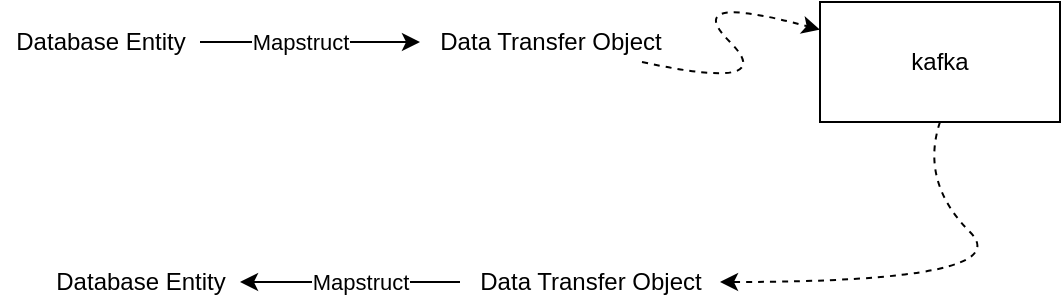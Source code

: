 <mxfile version="13.11.0" type="github">
  <diagram id="Hr9EdEMMl5SKkqf4CS81" name="Page-1">
    <mxGraphModel dx="1364" dy="806" grid="1" gridSize="10" guides="1" tooltips="1" connect="1" arrows="1" fold="1" page="1" pageScale="1" pageWidth="827" pageHeight="1169" math="0" shadow="0">
      <root>
        <mxCell id="0" />
        <mxCell id="1" parent="0" />
        <mxCell id="Ldq6iwnSZ9Qf4cn9WtAT-2" value="Database Entity" style="text;html=1;align=center;verticalAlign=middle;resizable=0;points=[];autosize=1;" vertex="1" parent="1">
          <mxGeometry x="90" y="90" width="100" height="20" as="geometry" />
        </mxCell>
        <mxCell id="Ldq6iwnSZ9Qf4cn9WtAT-3" value="Data Transfer Object&lt;br&gt;" style="text;html=1;align=center;verticalAlign=middle;resizable=0;points=[];autosize=1;" vertex="1" parent="1">
          <mxGeometry x="300" y="90" width="130" height="20" as="geometry" />
        </mxCell>
        <mxCell id="Ldq6iwnSZ9Qf4cn9WtAT-5" value="" style="endArrow=classic;html=1;" edge="1" parent="1" source="Ldq6iwnSZ9Qf4cn9WtAT-2" target="Ldq6iwnSZ9Qf4cn9WtAT-3">
          <mxGeometry width="50" height="50" relative="1" as="geometry">
            <mxPoint x="390" y="430" as="sourcePoint" />
            <mxPoint x="440" y="380" as="targetPoint" />
          </mxGeometry>
        </mxCell>
        <mxCell id="Ldq6iwnSZ9Qf4cn9WtAT-6" value="Mapstruct" style="edgeLabel;html=1;align=center;verticalAlign=middle;resizable=0;points=[];" vertex="1" connectable="0" parent="Ldq6iwnSZ9Qf4cn9WtAT-5">
          <mxGeometry x="0.4" y="2" relative="1" as="geometry">
            <mxPoint x="-27" y="2" as="offset" />
          </mxGeometry>
        </mxCell>
        <mxCell id="Ldq6iwnSZ9Qf4cn9WtAT-7" value="kafka" style="rounded=0;whiteSpace=wrap;html=1;" vertex="1" parent="1">
          <mxGeometry x="500" y="80" width="120" height="60" as="geometry" />
        </mxCell>
        <mxCell id="Ldq6iwnSZ9Qf4cn9WtAT-8" value="" style="curved=1;endArrow=classic;html=1;dashed=1;" edge="1" parent="1" source="Ldq6iwnSZ9Qf4cn9WtAT-3" target="Ldq6iwnSZ9Qf4cn9WtAT-7">
          <mxGeometry width="50" height="50" relative="1" as="geometry">
            <mxPoint x="430" y="125" as="sourcePoint" />
            <mxPoint x="480" y="75" as="targetPoint" />
            <Array as="points">
              <mxPoint x="480" y="125" />
              <mxPoint x="430" y="75" />
            </Array>
          </mxGeometry>
        </mxCell>
        <mxCell id="Ldq6iwnSZ9Qf4cn9WtAT-9" value="Database Entity" style="text;html=1;align=center;verticalAlign=middle;resizable=0;points=[];autosize=1;" vertex="1" parent="1">
          <mxGeometry x="110" y="210" width="100" height="20" as="geometry" />
        </mxCell>
        <mxCell id="Ldq6iwnSZ9Qf4cn9WtAT-10" value="Data Transfer Object&lt;br&gt;" style="text;html=1;align=center;verticalAlign=middle;resizable=0;points=[];autosize=1;" vertex="1" parent="1">
          <mxGeometry x="320" y="210" width="130" height="20" as="geometry" />
        </mxCell>
        <mxCell id="Ldq6iwnSZ9Qf4cn9WtAT-11" value="" style="endArrow=classic;html=1;" edge="1" parent="1" source="Ldq6iwnSZ9Qf4cn9WtAT-10" target="Ldq6iwnSZ9Qf4cn9WtAT-9">
          <mxGeometry width="50" height="50" relative="1" as="geometry">
            <mxPoint x="410" y="550" as="sourcePoint" />
            <mxPoint x="460" y="500" as="targetPoint" />
          </mxGeometry>
        </mxCell>
        <mxCell id="Ldq6iwnSZ9Qf4cn9WtAT-12" value="Mapstruct" style="edgeLabel;html=1;align=center;verticalAlign=middle;resizable=0;points=[];" vertex="1" connectable="0" parent="Ldq6iwnSZ9Qf4cn9WtAT-11">
          <mxGeometry x="0.4" y="2" relative="1" as="geometry">
            <mxPoint x="27" y="-2" as="offset" />
          </mxGeometry>
        </mxCell>
        <mxCell id="Ldq6iwnSZ9Qf4cn9WtAT-13" value="" style="curved=1;endArrow=classic;html=1;dashed=1;exitX=0.5;exitY=1;exitDx=0;exitDy=0;" edge="1" parent="1" source="Ldq6iwnSZ9Qf4cn9WtAT-7" target="Ldq6iwnSZ9Qf4cn9WtAT-10">
          <mxGeometry width="50" height="50" relative="1" as="geometry">
            <mxPoint x="620" y="188.846" as="sourcePoint" />
            <mxPoint x="531" y="205" as="targetPoint" />
            <Array as="points">
              <mxPoint x="550" y="170" />
              <mxPoint x="600" y="220" />
            </Array>
          </mxGeometry>
        </mxCell>
      </root>
    </mxGraphModel>
  </diagram>
</mxfile>
